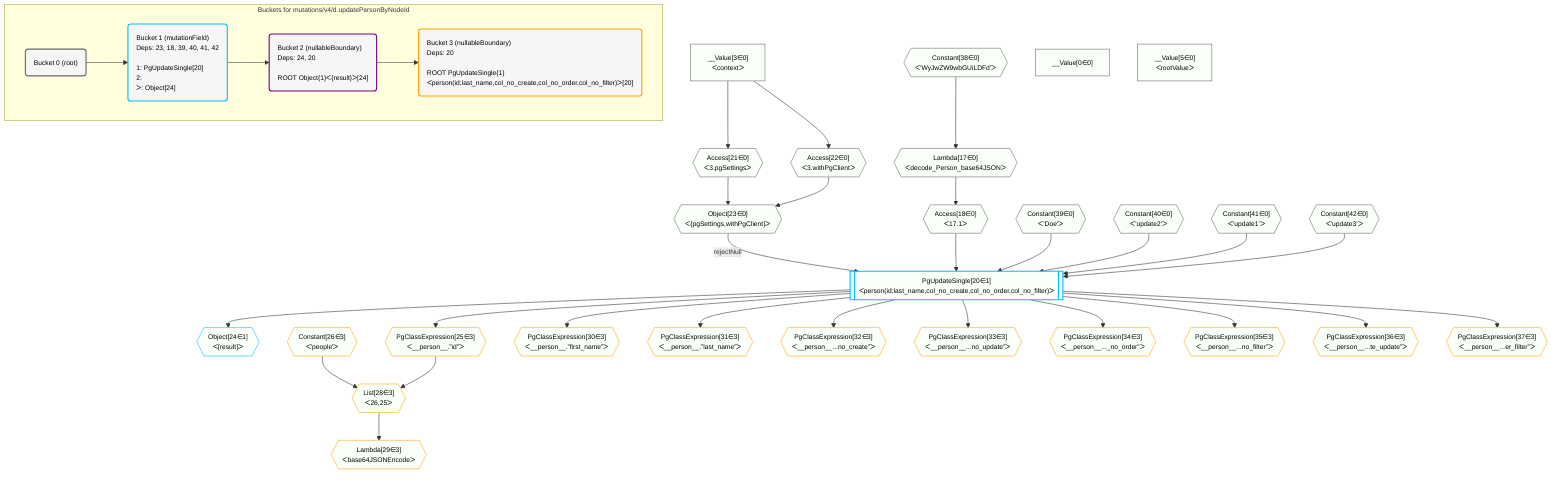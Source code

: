 %%{init: {'themeVariables': { 'fontSize': '12px'}}}%%
graph TD
    classDef path fill:#eee,stroke:#000,color:#000
    classDef plan fill:#fff,stroke-width:1px,color:#000
    classDef itemplan fill:#fff,stroke-width:2px,color:#000
    classDef unbatchedplan fill:#dff,stroke-width:1px,color:#000
    classDef sideeffectplan fill:#fcc,stroke-width:2px,color:#000
    classDef bucket fill:#f6f6f6,color:#000,stroke-width:2px,text-align:left


    %% plan dependencies
    Object23{{"Object[23∈0]<br />ᐸ{pgSettings,withPgClient}ᐳ"}}:::plan
    Access21{{"Access[21∈0]<br />ᐸ3.pgSettingsᐳ"}}:::plan
    Access22{{"Access[22∈0]<br />ᐸ3.withPgClientᐳ"}}:::plan
    Access21 & Access22 --> Object23
    Lambda17{{"Lambda[17∈0]<br />ᐸdecode_Person_base64JSONᐳ"}}:::plan
    Constant38{{"Constant[38∈0]<br />ᐸ'WyJwZW9wbGUiLDFd'ᐳ"}}:::plan
    Constant38 --> Lambda17
    Access18{{"Access[18∈0]<br />ᐸ17.1ᐳ"}}:::plan
    Lambda17 --> Access18
    __Value3["__Value[3∈0]<br />ᐸcontextᐳ"]:::plan
    __Value3 --> Access21
    __Value3 --> Access22
    __Value0["__Value[0∈0]"]:::plan
    __Value5["__Value[5∈0]<br />ᐸrootValueᐳ"]:::plan
    Constant39{{"Constant[39∈0]<br />ᐸ'Doe'ᐳ"}}:::plan
    Constant40{{"Constant[40∈0]<br />ᐸ'update2'ᐳ"}}:::plan
    Constant41{{"Constant[41∈0]<br />ᐸ'update1'ᐳ"}}:::plan
    Constant42{{"Constant[42∈0]<br />ᐸ'update3'ᐳ"}}:::plan
    PgUpdateSingle20[["PgUpdateSingle[20∈1]<br />ᐸperson(id;last_name,col_no_create,col_no_order,col_no_filter)ᐳ"]]:::sideeffectplan
    Object23 -->|rejectNull| PgUpdateSingle20
    Access18 & Constant39 & Constant40 & Constant41 & Constant42 --> PgUpdateSingle20
    Object24{{"Object[24∈1]<br />ᐸ{result}ᐳ"}}:::plan
    PgUpdateSingle20 --> Object24
    List28{{"List[28∈3]<br />ᐸ26,25ᐳ"}}:::plan
    Constant26{{"Constant[26∈3]<br />ᐸ'people'ᐳ"}}:::plan
    PgClassExpression25{{"PgClassExpression[25∈3]<br />ᐸ__person__.”id”ᐳ"}}:::plan
    Constant26 & PgClassExpression25 --> List28
    PgUpdateSingle20 --> PgClassExpression25
    Lambda29{{"Lambda[29∈3]<br />ᐸbase64JSONEncodeᐳ"}}:::plan
    List28 --> Lambda29
    PgClassExpression30{{"PgClassExpression[30∈3]<br />ᐸ__person__.”first_name”ᐳ"}}:::plan
    PgUpdateSingle20 --> PgClassExpression30
    PgClassExpression31{{"PgClassExpression[31∈3]<br />ᐸ__person__.”last_name”ᐳ"}}:::plan
    PgUpdateSingle20 --> PgClassExpression31
    PgClassExpression32{{"PgClassExpression[32∈3]<br />ᐸ__person__...no_create”ᐳ"}}:::plan
    PgUpdateSingle20 --> PgClassExpression32
    PgClassExpression33{{"PgClassExpression[33∈3]<br />ᐸ__person__...no_update”ᐳ"}}:::plan
    PgUpdateSingle20 --> PgClassExpression33
    PgClassExpression34{{"PgClassExpression[34∈3]<br />ᐸ__person__..._no_order”ᐳ"}}:::plan
    PgUpdateSingle20 --> PgClassExpression34
    PgClassExpression35{{"PgClassExpression[35∈3]<br />ᐸ__person__...no_filter”ᐳ"}}:::plan
    PgUpdateSingle20 --> PgClassExpression35
    PgClassExpression36{{"PgClassExpression[36∈3]<br />ᐸ__person__...te_update”ᐳ"}}:::plan
    PgUpdateSingle20 --> PgClassExpression36
    PgClassExpression37{{"PgClassExpression[37∈3]<br />ᐸ__person__...er_filter”ᐳ"}}:::plan
    PgUpdateSingle20 --> PgClassExpression37

    %% define steps

    subgraph "Buckets for mutations/v4/d.updatePersonByNodeId"
    Bucket0("Bucket 0 (root)"):::bucket
    classDef bucket0 stroke:#696969
    class Bucket0,__Value0,__Value3,__Value5,Lambda17,Access18,Access21,Access22,Object23,Constant38,Constant39,Constant40,Constant41,Constant42 bucket0
    Bucket1("Bucket 1 (mutationField)<br />Deps: 23, 18, 39, 40, 41, 42<br /><br />1: PgUpdateSingle[20]<br />2: <br />ᐳ: Object[24]"):::bucket
    classDef bucket1 stroke:#00bfff
    class Bucket1,PgUpdateSingle20,Object24 bucket1
    Bucket2("Bucket 2 (nullableBoundary)<br />Deps: 24, 20<br /><br />ROOT Object{1}ᐸ{result}ᐳ[24]"):::bucket
    classDef bucket2 stroke:#7f007f
    class Bucket2 bucket2
    Bucket3("Bucket 3 (nullableBoundary)<br />Deps: 20<br /><br />ROOT PgUpdateSingle{1}ᐸperson(id;last_name,col_no_create,col_no_order,col_no_filter)ᐳ[20]"):::bucket
    classDef bucket3 stroke:#ffa500
    class Bucket3,PgClassExpression25,Constant26,List28,Lambda29,PgClassExpression30,PgClassExpression31,PgClassExpression32,PgClassExpression33,PgClassExpression34,PgClassExpression35,PgClassExpression36,PgClassExpression37 bucket3
    Bucket0 --> Bucket1
    Bucket1 --> Bucket2
    Bucket2 --> Bucket3
    classDef unary fill:#fafffa,borderWidth:8px
    class Object23,Lambda17,Access18,Access21,Access22,__Value0,__Value3,__Value5,Constant38,Constant39,Constant40,Constant41,Constant42,PgUpdateSingle20,Object24,List28,PgClassExpression25,Lambda29,PgClassExpression30,PgClassExpression31,PgClassExpression32,PgClassExpression33,PgClassExpression34,PgClassExpression35,PgClassExpression36,PgClassExpression37,Constant26 unary
    end